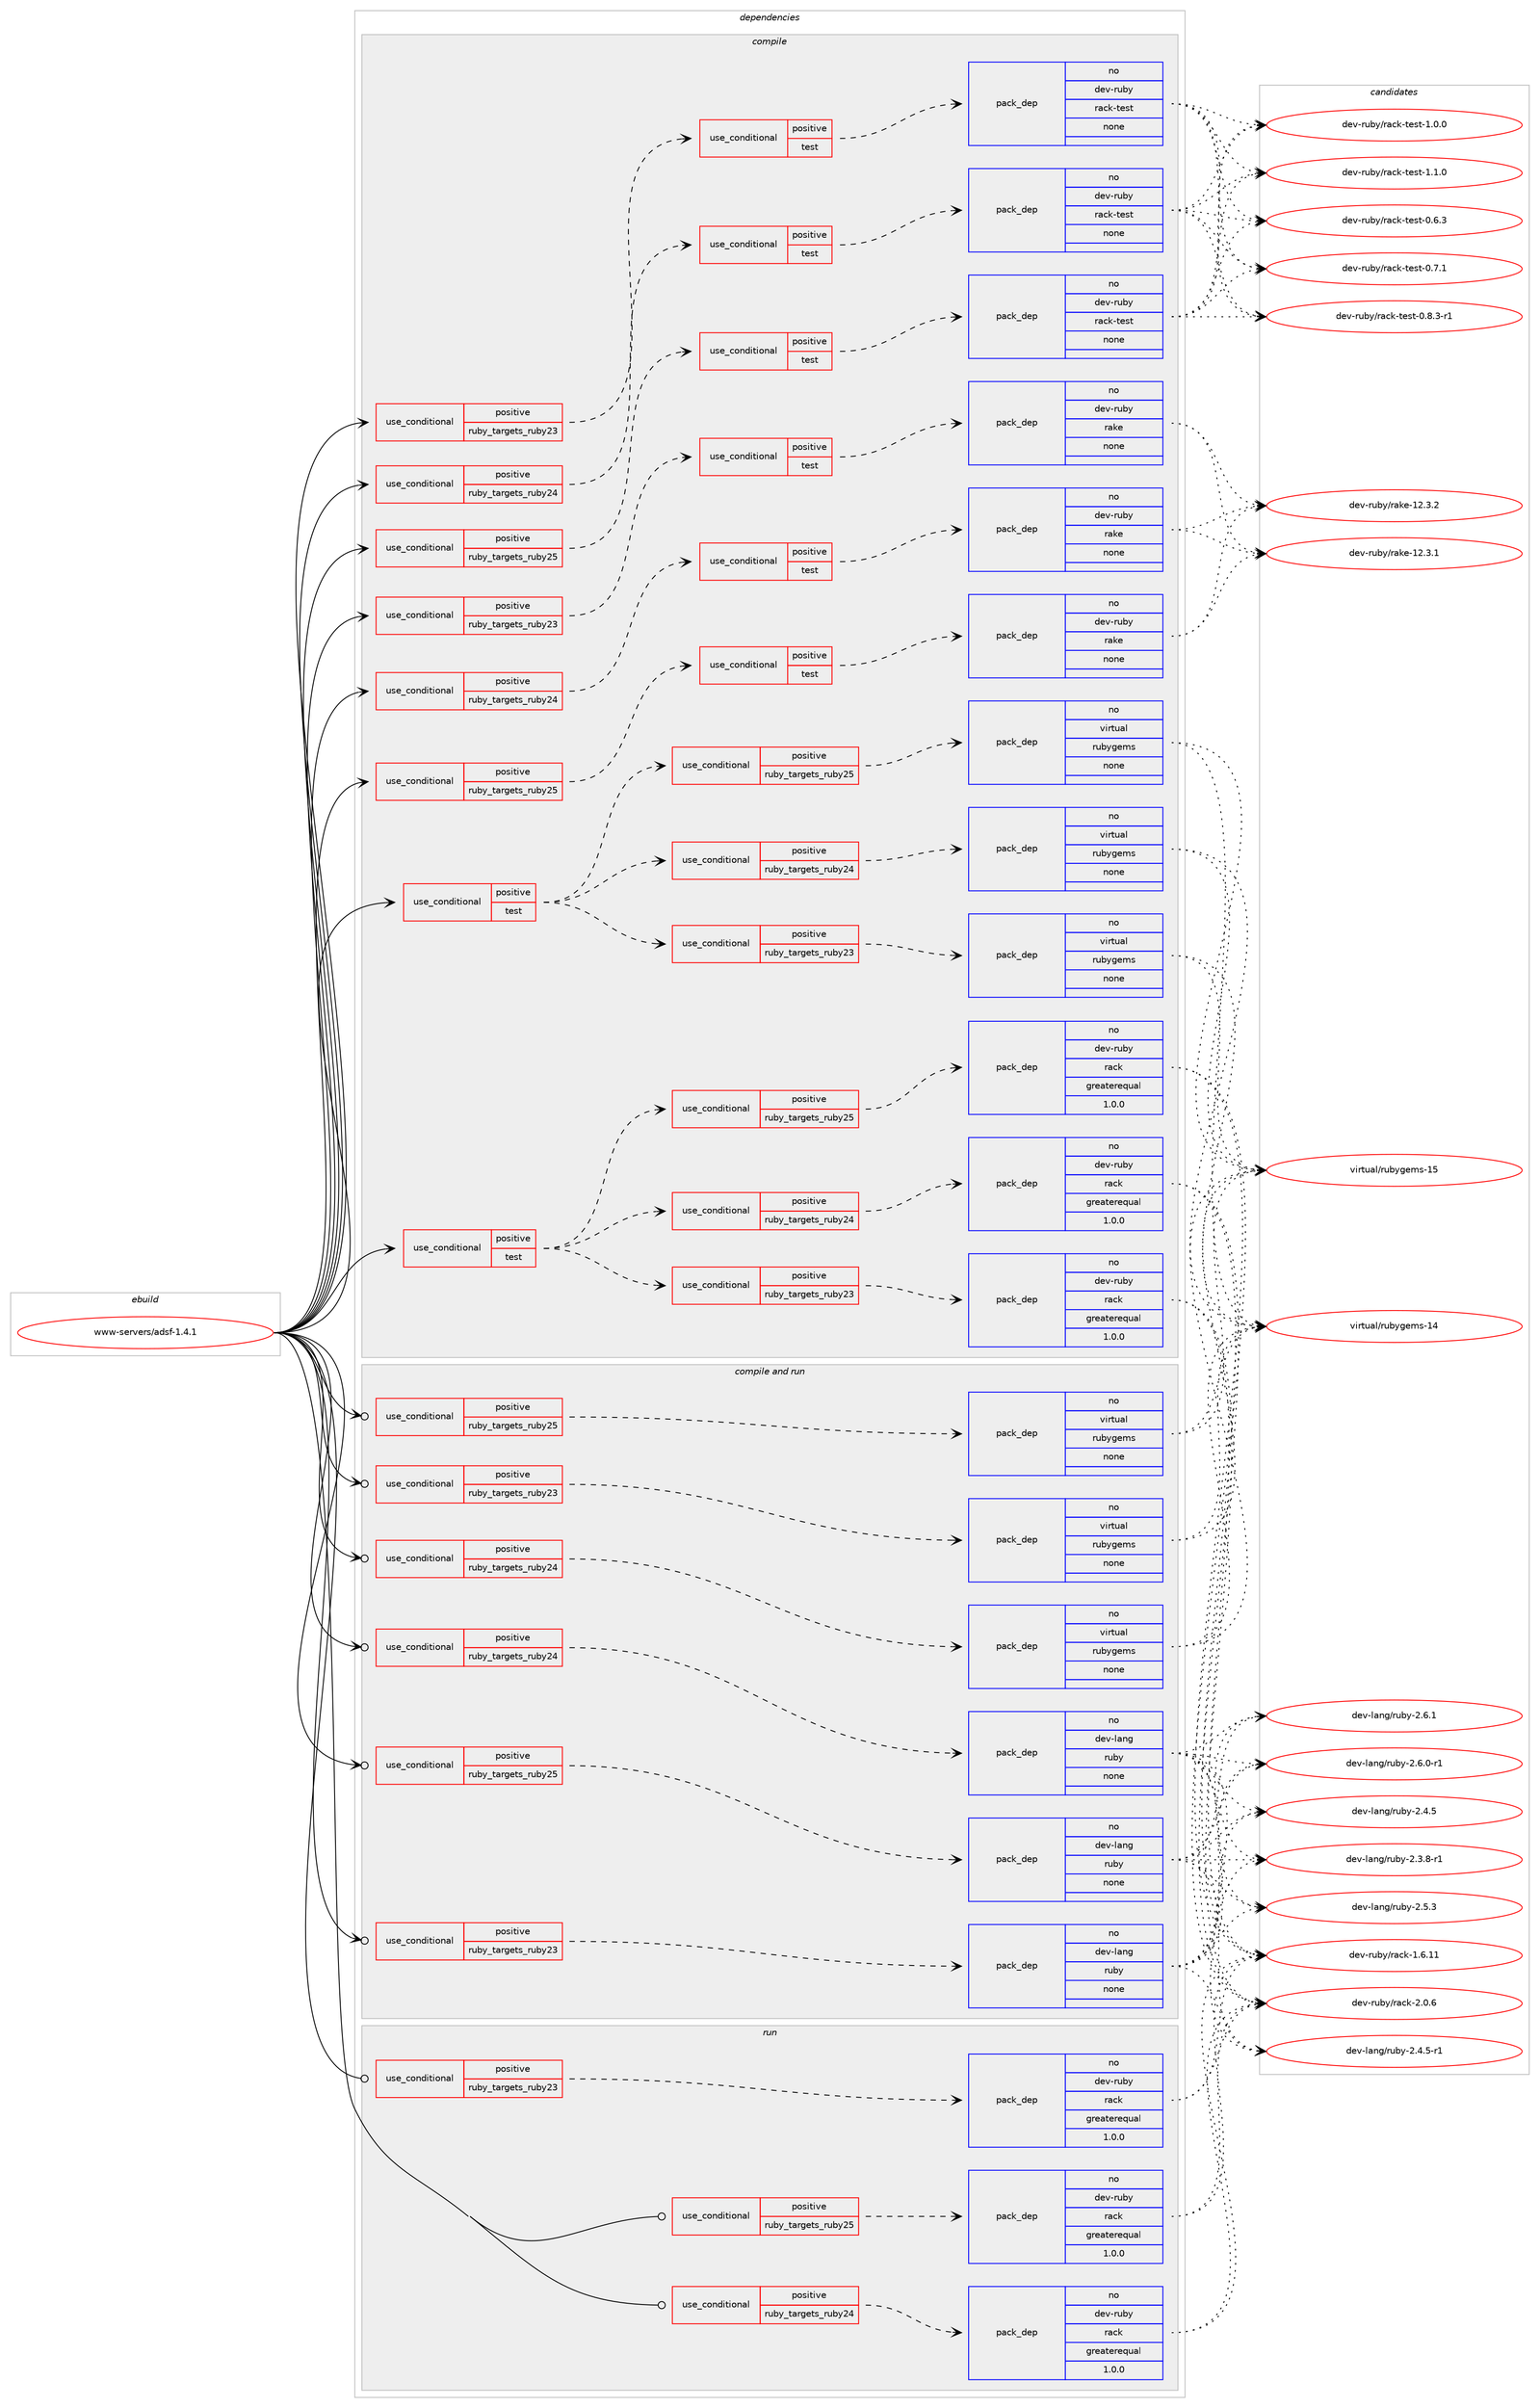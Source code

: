 digraph prolog {

# *************
# Graph options
# *************

newrank=true;
concentrate=true;
compound=true;
graph [rankdir=LR,fontname=Helvetica,fontsize=10,ranksep=1.5];#, ranksep=2.5, nodesep=0.2];
edge  [arrowhead=vee];
node  [fontname=Helvetica,fontsize=10];

# **********
# The ebuild
# **********

subgraph cluster_leftcol {
color=gray;
rank=same;
label=<<i>ebuild</i>>;
id [label="www-servers/adsf-1.4.1", color=red, width=4, href="../www-servers/adsf-1.4.1.svg"];
}

# ****************
# The dependencies
# ****************

subgraph cluster_midcol {
color=gray;
label=<<i>dependencies</i>>;
subgraph cluster_compile {
fillcolor="#eeeeee";
style=filled;
label=<<i>compile</i>>;
subgraph cond464382 {
dependency1750892 [label=<<TABLE BORDER="0" CELLBORDER="1" CELLSPACING="0" CELLPADDING="4"><TR><TD ROWSPAN="3" CELLPADDING="10">use_conditional</TD></TR><TR><TD>positive</TD></TR><TR><TD>ruby_targets_ruby23</TD></TR></TABLE>>, shape=none, color=red];
subgraph cond464383 {
dependency1750893 [label=<<TABLE BORDER="0" CELLBORDER="1" CELLSPACING="0" CELLPADDING="4"><TR><TD ROWSPAN="3" CELLPADDING="10">use_conditional</TD></TR><TR><TD>positive</TD></TR><TR><TD>test</TD></TR></TABLE>>, shape=none, color=red];
subgraph pack1257230 {
dependency1750894 [label=<<TABLE BORDER="0" CELLBORDER="1" CELLSPACING="0" CELLPADDING="4" WIDTH="220"><TR><TD ROWSPAN="6" CELLPADDING="30">pack_dep</TD></TR><TR><TD WIDTH="110">no</TD></TR><TR><TD>dev-ruby</TD></TR><TR><TD>rack-test</TD></TR><TR><TD>none</TD></TR><TR><TD></TD></TR></TABLE>>, shape=none, color=blue];
}
dependency1750893:e -> dependency1750894:w [weight=20,style="dashed",arrowhead="vee"];
}
dependency1750892:e -> dependency1750893:w [weight=20,style="dashed",arrowhead="vee"];
}
id:e -> dependency1750892:w [weight=20,style="solid",arrowhead="vee"];
subgraph cond464384 {
dependency1750895 [label=<<TABLE BORDER="0" CELLBORDER="1" CELLSPACING="0" CELLPADDING="4"><TR><TD ROWSPAN="3" CELLPADDING="10">use_conditional</TD></TR><TR><TD>positive</TD></TR><TR><TD>ruby_targets_ruby23</TD></TR></TABLE>>, shape=none, color=red];
subgraph cond464385 {
dependency1750896 [label=<<TABLE BORDER="0" CELLBORDER="1" CELLSPACING="0" CELLPADDING="4"><TR><TD ROWSPAN="3" CELLPADDING="10">use_conditional</TD></TR><TR><TD>positive</TD></TR><TR><TD>test</TD></TR></TABLE>>, shape=none, color=red];
subgraph pack1257231 {
dependency1750897 [label=<<TABLE BORDER="0" CELLBORDER="1" CELLSPACING="0" CELLPADDING="4" WIDTH="220"><TR><TD ROWSPAN="6" CELLPADDING="30">pack_dep</TD></TR><TR><TD WIDTH="110">no</TD></TR><TR><TD>dev-ruby</TD></TR><TR><TD>rake</TD></TR><TR><TD>none</TD></TR><TR><TD></TD></TR></TABLE>>, shape=none, color=blue];
}
dependency1750896:e -> dependency1750897:w [weight=20,style="dashed",arrowhead="vee"];
}
dependency1750895:e -> dependency1750896:w [weight=20,style="dashed",arrowhead="vee"];
}
id:e -> dependency1750895:w [weight=20,style="solid",arrowhead="vee"];
subgraph cond464386 {
dependency1750898 [label=<<TABLE BORDER="0" CELLBORDER="1" CELLSPACING="0" CELLPADDING="4"><TR><TD ROWSPAN="3" CELLPADDING="10">use_conditional</TD></TR><TR><TD>positive</TD></TR><TR><TD>ruby_targets_ruby24</TD></TR></TABLE>>, shape=none, color=red];
subgraph cond464387 {
dependency1750899 [label=<<TABLE BORDER="0" CELLBORDER="1" CELLSPACING="0" CELLPADDING="4"><TR><TD ROWSPAN="3" CELLPADDING="10">use_conditional</TD></TR><TR><TD>positive</TD></TR><TR><TD>test</TD></TR></TABLE>>, shape=none, color=red];
subgraph pack1257232 {
dependency1750900 [label=<<TABLE BORDER="0" CELLBORDER="1" CELLSPACING="0" CELLPADDING="4" WIDTH="220"><TR><TD ROWSPAN="6" CELLPADDING="30">pack_dep</TD></TR><TR><TD WIDTH="110">no</TD></TR><TR><TD>dev-ruby</TD></TR><TR><TD>rack-test</TD></TR><TR><TD>none</TD></TR><TR><TD></TD></TR></TABLE>>, shape=none, color=blue];
}
dependency1750899:e -> dependency1750900:w [weight=20,style="dashed",arrowhead="vee"];
}
dependency1750898:e -> dependency1750899:w [weight=20,style="dashed",arrowhead="vee"];
}
id:e -> dependency1750898:w [weight=20,style="solid",arrowhead="vee"];
subgraph cond464388 {
dependency1750901 [label=<<TABLE BORDER="0" CELLBORDER="1" CELLSPACING="0" CELLPADDING="4"><TR><TD ROWSPAN="3" CELLPADDING="10">use_conditional</TD></TR><TR><TD>positive</TD></TR><TR><TD>ruby_targets_ruby24</TD></TR></TABLE>>, shape=none, color=red];
subgraph cond464389 {
dependency1750902 [label=<<TABLE BORDER="0" CELLBORDER="1" CELLSPACING="0" CELLPADDING="4"><TR><TD ROWSPAN="3" CELLPADDING="10">use_conditional</TD></TR><TR><TD>positive</TD></TR><TR><TD>test</TD></TR></TABLE>>, shape=none, color=red];
subgraph pack1257233 {
dependency1750903 [label=<<TABLE BORDER="0" CELLBORDER="1" CELLSPACING="0" CELLPADDING="4" WIDTH="220"><TR><TD ROWSPAN="6" CELLPADDING="30">pack_dep</TD></TR><TR><TD WIDTH="110">no</TD></TR><TR><TD>dev-ruby</TD></TR><TR><TD>rake</TD></TR><TR><TD>none</TD></TR><TR><TD></TD></TR></TABLE>>, shape=none, color=blue];
}
dependency1750902:e -> dependency1750903:w [weight=20,style="dashed",arrowhead="vee"];
}
dependency1750901:e -> dependency1750902:w [weight=20,style="dashed",arrowhead="vee"];
}
id:e -> dependency1750901:w [weight=20,style="solid",arrowhead="vee"];
subgraph cond464390 {
dependency1750904 [label=<<TABLE BORDER="0" CELLBORDER="1" CELLSPACING="0" CELLPADDING="4"><TR><TD ROWSPAN="3" CELLPADDING="10">use_conditional</TD></TR><TR><TD>positive</TD></TR><TR><TD>ruby_targets_ruby25</TD></TR></TABLE>>, shape=none, color=red];
subgraph cond464391 {
dependency1750905 [label=<<TABLE BORDER="0" CELLBORDER="1" CELLSPACING="0" CELLPADDING="4"><TR><TD ROWSPAN="3" CELLPADDING="10">use_conditional</TD></TR><TR><TD>positive</TD></TR><TR><TD>test</TD></TR></TABLE>>, shape=none, color=red];
subgraph pack1257234 {
dependency1750906 [label=<<TABLE BORDER="0" CELLBORDER="1" CELLSPACING="0" CELLPADDING="4" WIDTH="220"><TR><TD ROWSPAN="6" CELLPADDING="30">pack_dep</TD></TR><TR><TD WIDTH="110">no</TD></TR><TR><TD>dev-ruby</TD></TR><TR><TD>rack-test</TD></TR><TR><TD>none</TD></TR><TR><TD></TD></TR></TABLE>>, shape=none, color=blue];
}
dependency1750905:e -> dependency1750906:w [weight=20,style="dashed",arrowhead="vee"];
}
dependency1750904:e -> dependency1750905:w [weight=20,style="dashed",arrowhead="vee"];
}
id:e -> dependency1750904:w [weight=20,style="solid",arrowhead="vee"];
subgraph cond464392 {
dependency1750907 [label=<<TABLE BORDER="0" CELLBORDER="1" CELLSPACING="0" CELLPADDING="4"><TR><TD ROWSPAN="3" CELLPADDING="10">use_conditional</TD></TR><TR><TD>positive</TD></TR><TR><TD>ruby_targets_ruby25</TD></TR></TABLE>>, shape=none, color=red];
subgraph cond464393 {
dependency1750908 [label=<<TABLE BORDER="0" CELLBORDER="1" CELLSPACING="0" CELLPADDING="4"><TR><TD ROWSPAN="3" CELLPADDING="10">use_conditional</TD></TR><TR><TD>positive</TD></TR><TR><TD>test</TD></TR></TABLE>>, shape=none, color=red];
subgraph pack1257235 {
dependency1750909 [label=<<TABLE BORDER="0" CELLBORDER="1" CELLSPACING="0" CELLPADDING="4" WIDTH="220"><TR><TD ROWSPAN="6" CELLPADDING="30">pack_dep</TD></TR><TR><TD WIDTH="110">no</TD></TR><TR><TD>dev-ruby</TD></TR><TR><TD>rake</TD></TR><TR><TD>none</TD></TR><TR><TD></TD></TR></TABLE>>, shape=none, color=blue];
}
dependency1750908:e -> dependency1750909:w [weight=20,style="dashed",arrowhead="vee"];
}
dependency1750907:e -> dependency1750908:w [weight=20,style="dashed",arrowhead="vee"];
}
id:e -> dependency1750907:w [weight=20,style="solid",arrowhead="vee"];
subgraph cond464394 {
dependency1750910 [label=<<TABLE BORDER="0" CELLBORDER="1" CELLSPACING="0" CELLPADDING="4"><TR><TD ROWSPAN="3" CELLPADDING="10">use_conditional</TD></TR><TR><TD>positive</TD></TR><TR><TD>test</TD></TR></TABLE>>, shape=none, color=red];
subgraph cond464395 {
dependency1750911 [label=<<TABLE BORDER="0" CELLBORDER="1" CELLSPACING="0" CELLPADDING="4"><TR><TD ROWSPAN="3" CELLPADDING="10">use_conditional</TD></TR><TR><TD>positive</TD></TR><TR><TD>ruby_targets_ruby23</TD></TR></TABLE>>, shape=none, color=red];
subgraph pack1257236 {
dependency1750912 [label=<<TABLE BORDER="0" CELLBORDER="1" CELLSPACING="0" CELLPADDING="4" WIDTH="220"><TR><TD ROWSPAN="6" CELLPADDING="30">pack_dep</TD></TR><TR><TD WIDTH="110">no</TD></TR><TR><TD>dev-ruby</TD></TR><TR><TD>rack</TD></TR><TR><TD>greaterequal</TD></TR><TR><TD>1.0.0</TD></TR></TABLE>>, shape=none, color=blue];
}
dependency1750911:e -> dependency1750912:w [weight=20,style="dashed",arrowhead="vee"];
}
dependency1750910:e -> dependency1750911:w [weight=20,style="dashed",arrowhead="vee"];
subgraph cond464396 {
dependency1750913 [label=<<TABLE BORDER="0" CELLBORDER="1" CELLSPACING="0" CELLPADDING="4"><TR><TD ROWSPAN="3" CELLPADDING="10">use_conditional</TD></TR><TR><TD>positive</TD></TR><TR><TD>ruby_targets_ruby24</TD></TR></TABLE>>, shape=none, color=red];
subgraph pack1257237 {
dependency1750914 [label=<<TABLE BORDER="0" CELLBORDER="1" CELLSPACING="0" CELLPADDING="4" WIDTH="220"><TR><TD ROWSPAN="6" CELLPADDING="30">pack_dep</TD></TR><TR><TD WIDTH="110">no</TD></TR><TR><TD>dev-ruby</TD></TR><TR><TD>rack</TD></TR><TR><TD>greaterequal</TD></TR><TR><TD>1.0.0</TD></TR></TABLE>>, shape=none, color=blue];
}
dependency1750913:e -> dependency1750914:w [weight=20,style="dashed",arrowhead="vee"];
}
dependency1750910:e -> dependency1750913:w [weight=20,style="dashed",arrowhead="vee"];
subgraph cond464397 {
dependency1750915 [label=<<TABLE BORDER="0" CELLBORDER="1" CELLSPACING="0" CELLPADDING="4"><TR><TD ROWSPAN="3" CELLPADDING="10">use_conditional</TD></TR><TR><TD>positive</TD></TR><TR><TD>ruby_targets_ruby25</TD></TR></TABLE>>, shape=none, color=red];
subgraph pack1257238 {
dependency1750916 [label=<<TABLE BORDER="0" CELLBORDER="1" CELLSPACING="0" CELLPADDING="4" WIDTH="220"><TR><TD ROWSPAN="6" CELLPADDING="30">pack_dep</TD></TR><TR><TD WIDTH="110">no</TD></TR><TR><TD>dev-ruby</TD></TR><TR><TD>rack</TD></TR><TR><TD>greaterequal</TD></TR><TR><TD>1.0.0</TD></TR></TABLE>>, shape=none, color=blue];
}
dependency1750915:e -> dependency1750916:w [weight=20,style="dashed",arrowhead="vee"];
}
dependency1750910:e -> dependency1750915:w [weight=20,style="dashed",arrowhead="vee"];
}
id:e -> dependency1750910:w [weight=20,style="solid",arrowhead="vee"];
subgraph cond464398 {
dependency1750917 [label=<<TABLE BORDER="0" CELLBORDER="1" CELLSPACING="0" CELLPADDING="4"><TR><TD ROWSPAN="3" CELLPADDING="10">use_conditional</TD></TR><TR><TD>positive</TD></TR><TR><TD>test</TD></TR></TABLE>>, shape=none, color=red];
subgraph cond464399 {
dependency1750918 [label=<<TABLE BORDER="0" CELLBORDER="1" CELLSPACING="0" CELLPADDING="4"><TR><TD ROWSPAN="3" CELLPADDING="10">use_conditional</TD></TR><TR><TD>positive</TD></TR><TR><TD>ruby_targets_ruby23</TD></TR></TABLE>>, shape=none, color=red];
subgraph pack1257239 {
dependency1750919 [label=<<TABLE BORDER="0" CELLBORDER="1" CELLSPACING="0" CELLPADDING="4" WIDTH="220"><TR><TD ROWSPAN="6" CELLPADDING="30">pack_dep</TD></TR><TR><TD WIDTH="110">no</TD></TR><TR><TD>virtual</TD></TR><TR><TD>rubygems</TD></TR><TR><TD>none</TD></TR><TR><TD></TD></TR></TABLE>>, shape=none, color=blue];
}
dependency1750918:e -> dependency1750919:w [weight=20,style="dashed",arrowhead="vee"];
}
dependency1750917:e -> dependency1750918:w [weight=20,style="dashed",arrowhead="vee"];
subgraph cond464400 {
dependency1750920 [label=<<TABLE BORDER="0" CELLBORDER="1" CELLSPACING="0" CELLPADDING="4"><TR><TD ROWSPAN="3" CELLPADDING="10">use_conditional</TD></TR><TR><TD>positive</TD></TR><TR><TD>ruby_targets_ruby24</TD></TR></TABLE>>, shape=none, color=red];
subgraph pack1257240 {
dependency1750921 [label=<<TABLE BORDER="0" CELLBORDER="1" CELLSPACING="0" CELLPADDING="4" WIDTH="220"><TR><TD ROWSPAN="6" CELLPADDING="30">pack_dep</TD></TR><TR><TD WIDTH="110">no</TD></TR><TR><TD>virtual</TD></TR><TR><TD>rubygems</TD></TR><TR><TD>none</TD></TR><TR><TD></TD></TR></TABLE>>, shape=none, color=blue];
}
dependency1750920:e -> dependency1750921:w [weight=20,style="dashed",arrowhead="vee"];
}
dependency1750917:e -> dependency1750920:w [weight=20,style="dashed",arrowhead="vee"];
subgraph cond464401 {
dependency1750922 [label=<<TABLE BORDER="0" CELLBORDER="1" CELLSPACING="0" CELLPADDING="4"><TR><TD ROWSPAN="3" CELLPADDING="10">use_conditional</TD></TR><TR><TD>positive</TD></TR><TR><TD>ruby_targets_ruby25</TD></TR></TABLE>>, shape=none, color=red];
subgraph pack1257241 {
dependency1750923 [label=<<TABLE BORDER="0" CELLBORDER="1" CELLSPACING="0" CELLPADDING="4" WIDTH="220"><TR><TD ROWSPAN="6" CELLPADDING="30">pack_dep</TD></TR><TR><TD WIDTH="110">no</TD></TR><TR><TD>virtual</TD></TR><TR><TD>rubygems</TD></TR><TR><TD>none</TD></TR><TR><TD></TD></TR></TABLE>>, shape=none, color=blue];
}
dependency1750922:e -> dependency1750923:w [weight=20,style="dashed",arrowhead="vee"];
}
dependency1750917:e -> dependency1750922:w [weight=20,style="dashed",arrowhead="vee"];
}
id:e -> dependency1750917:w [weight=20,style="solid",arrowhead="vee"];
}
subgraph cluster_compileandrun {
fillcolor="#eeeeee";
style=filled;
label=<<i>compile and run</i>>;
subgraph cond464402 {
dependency1750924 [label=<<TABLE BORDER="0" CELLBORDER="1" CELLSPACING="0" CELLPADDING="4"><TR><TD ROWSPAN="3" CELLPADDING="10">use_conditional</TD></TR><TR><TD>positive</TD></TR><TR><TD>ruby_targets_ruby23</TD></TR></TABLE>>, shape=none, color=red];
subgraph pack1257242 {
dependency1750925 [label=<<TABLE BORDER="0" CELLBORDER="1" CELLSPACING="0" CELLPADDING="4" WIDTH="220"><TR><TD ROWSPAN="6" CELLPADDING="30">pack_dep</TD></TR><TR><TD WIDTH="110">no</TD></TR><TR><TD>dev-lang</TD></TR><TR><TD>ruby</TD></TR><TR><TD>none</TD></TR><TR><TD></TD></TR></TABLE>>, shape=none, color=blue];
}
dependency1750924:e -> dependency1750925:w [weight=20,style="dashed",arrowhead="vee"];
}
id:e -> dependency1750924:w [weight=20,style="solid",arrowhead="odotvee"];
subgraph cond464403 {
dependency1750926 [label=<<TABLE BORDER="0" CELLBORDER="1" CELLSPACING="0" CELLPADDING="4"><TR><TD ROWSPAN="3" CELLPADDING="10">use_conditional</TD></TR><TR><TD>positive</TD></TR><TR><TD>ruby_targets_ruby23</TD></TR></TABLE>>, shape=none, color=red];
subgraph pack1257243 {
dependency1750927 [label=<<TABLE BORDER="0" CELLBORDER="1" CELLSPACING="0" CELLPADDING="4" WIDTH="220"><TR><TD ROWSPAN="6" CELLPADDING="30">pack_dep</TD></TR><TR><TD WIDTH="110">no</TD></TR><TR><TD>virtual</TD></TR><TR><TD>rubygems</TD></TR><TR><TD>none</TD></TR><TR><TD></TD></TR></TABLE>>, shape=none, color=blue];
}
dependency1750926:e -> dependency1750927:w [weight=20,style="dashed",arrowhead="vee"];
}
id:e -> dependency1750926:w [weight=20,style="solid",arrowhead="odotvee"];
subgraph cond464404 {
dependency1750928 [label=<<TABLE BORDER="0" CELLBORDER="1" CELLSPACING="0" CELLPADDING="4"><TR><TD ROWSPAN="3" CELLPADDING="10">use_conditional</TD></TR><TR><TD>positive</TD></TR><TR><TD>ruby_targets_ruby24</TD></TR></TABLE>>, shape=none, color=red];
subgraph pack1257244 {
dependency1750929 [label=<<TABLE BORDER="0" CELLBORDER="1" CELLSPACING="0" CELLPADDING="4" WIDTH="220"><TR><TD ROWSPAN="6" CELLPADDING="30">pack_dep</TD></TR><TR><TD WIDTH="110">no</TD></TR><TR><TD>dev-lang</TD></TR><TR><TD>ruby</TD></TR><TR><TD>none</TD></TR><TR><TD></TD></TR></TABLE>>, shape=none, color=blue];
}
dependency1750928:e -> dependency1750929:w [weight=20,style="dashed",arrowhead="vee"];
}
id:e -> dependency1750928:w [weight=20,style="solid",arrowhead="odotvee"];
subgraph cond464405 {
dependency1750930 [label=<<TABLE BORDER="0" CELLBORDER="1" CELLSPACING="0" CELLPADDING="4"><TR><TD ROWSPAN="3" CELLPADDING="10">use_conditional</TD></TR><TR><TD>positive</TD></TR><TR><TD>ruby_targets_ruby24</TD></TR></TABLE>>, shape=none, color=red];
subgraph pack1257245 {
dependency1750931 [label=<<TABLE BORDER="0" CELLBORDER="1" CELLSPACING="0" CELLPADDING="4" WIDTH="220"><TR><TD ROWSPAN="6" CELLPADDING="30">pack_dep</TD></TR><TR><TD WIDTH="110">no</TD></TR><TR><TD>virtual</TD></TR><TR><TD>rubygems</TD></TR><TR><TD>none</TD></TR><TR><TD></TD></TR></TABLE>>, shape=none, color=blue];
}
dependency1750930:e -> dependency1750931:w [weight=20,style="dashed",arrowhead="vee"];
}
id:e -> dependency1750930:w [weight=20,style="solid",arrowhead="odotvee"];
subgraph cond464406 {
dependency1750932 [label=<<TABLE BORDER="0" CELLBORDER="1" CELLSPACING="0" CELLPADDING="4"><TR><TD ROWSPAN="3" CELLPADDING="10">use_conditional</TD></TR><TR><TD>positive</TD></TR><TR><TD>ruby_targets_ruby25</TD></TR></TABLE>>, shape=none, color=red];
subgraph pack1257246 {
dependency1750933 [label=<<TABLE BORDER="0" CELLBORDER="1" CELLSPACING="0" CELLPADDING="4" WIDTH="220"><TR><TD ROWSPAN="6" CELLPADDING="30">pack_dep</TD></TR><TR><TD WIDTH="110">no</TD></TR><TR><TD>dev-lang</TD></TR><TR><TD>ruby</TD></TR><TR><TD>none</TD></TR><TR><TD></TD></TR></TABLE>>, shape=none, color=blue];
}
dependency1750932:e -> dependency1750933:w [weight=20,style="dashed",arrowhead="vee"];
}
id:e -> dependency1750932:w [weight=20,style="solid",arrowhead="odotvee"];
subgraph cond464407 {
dependency1750934 [label=<<TABLE BORDER="0" CELLBORDER="1" CELLSPACING="0" CELLPADDING="4"><TR><TD ROWSPAN="3" CELLPADDING="10">use_conditional</TD></TR><TR><TD>positive</TD></TR><TR><TD>ruby_targets_ruby25</TD></TR></TABLE>>, shape=none, color=red];
subgraph pack1257247 {
dependency1750935 [label=<<TABLE BORDER="0" CELLBORDER="1" CELLSPACING="0" CELLPADDING="4" WIDTH="220"><TR><TD ROWSPAN="6" CELLPADDING="30">pack_dep</TD></TR><TR><TD WIDTH="110">no</TD></TR><TR><TD>virtual</TD></TR><TR><TD>rubygems</TD></TR><TR><TD>none</TD></TR><TR><TD></TD></TR></TABLE>>, shape=none, color=blue];
}
dependency1750934:e -> dependency1750935:w [weight=20,style="dashed",arrowhead="vee"];
}
id:e -> dependency1750934:w [weight=20,style="solid",arrowhead="odotvee"];
}
subgraph cluster_run {
fillcolor="#eeeeee";
style=filled;
label=<<i>run</i>>;
subgraph cond464408 {
dependency1750936 [label=<<TABLE BORDER="0" CELLBORDER="1" CELLSPACING="0" CELLPADDING="4"><TR><TD ROWSPAN="3" CELLPADDING="10">use_conditional</TD></TR><TR><TD>positive</TD></TR><TR><TD>ruby_targets_ruby23</TD></TR></TABLE>>, shape=none, color=red];
subgraph pack1257248 {
dependency1750937 [label=<<TABLE BORDER="0" CELLBORDER="1" CELLSPACING="0" CELLPADDING="4" WIDTH="220"><TR><TD ROWSPAN="6" CELLPADDING="30">pack_dep</TD></TR><TR><TD WIDTH="110">no</TD></TR><TR><TD>dev-ruby</TD></TR><TR><TD>rack</TD></TR><TR><TD>greaterequal</TD></TR><TR><TD>1.0.0</TD></TR></TABLE>>, shape=none, color=blue];
}
dependency1750936:e -> dependency1750937:w [weight=20,style="dashed",arrowhead="vee"];
}
id:e -> dependency1750936:w [weight=20,style="solid",arrowhead="odot"];
subgraph cond464409 {
dependency1750938 [label=<<TABLE BORDER="0" CELLBORDER="1" CELLSPACING="0" CELLPADDING="4"><TR><TD ROWSPAN="3" CELLPADDING="10">use_conditional</TD></TR><TR><TD>positive</TD></TR><TR><TD>ruby_targets_ruby24</TD></TR></TABLE>>, shape=none, color=red];
subgraph pack1257249 {
dependency1750939 [label=<<TABLE BORDER="0" CELLBORDER="1" CELLSPACING="0" CELLPADDING="4" WIDTH="220"><TR><TD ROWSPAN="6" CELLPADDING="30">pack_dep</TD></TR><TR><TD WIDTH="110">no</TD></TR><TR><TD>dev-ruby</TD></TR><TR><TD>rack</TD></TR><TR><TD>greaterequal</TD></TR><TR><TD>1.0.0</TD></TR></TABLE>>, shape=none, color=blue];
}
dependency1750938:e -> dependency1750939:w [weight=20,style="dashed",arrowhead="vee"];
}
id:e -> dependency1750938:w [weight=20,style="solid",arrowhead="odot"];
subgraph cond464410 {
dependency1750940 [label=<<TABLE BORDER="0" CELLBORDER="1" CELLSPACING="0" CELLPADDING="4"><TR><TD ROWSPAN="3" CELLPADDING="10">use_conditional</TD></TR><TR><TD>positive</TD></TR><TR><TD>ruby_targets_ruby25</TD></TR></TABLE>>, shape=none, color=red];
subgraph pack1257250 {
dependency1750941 [label=<<TABLE BORDER="0" CELLBORDER="1" CELLSPACING="0" CELLPADDING="4" WIDTH="220"><TR><TD ROWSPAN="6" CELLPADDING="30">pack_dep</TD></TR><TR><TD WIDTH="110">no</TD></TR><TR><TD>dev-ruby</TD></TR><TR><TD>rack</TD></TR><TR><TD>greaterequal</TD></TR><TR><TD>1.0.0</TD></TR></TABLE>>, shape=none, color=blue];
}
dependency1750940:e -> dependency1750941:w [weight=20,style="dashed",arrowhead="vee"];
}
id:e -> dependency1750940:w [weight=20,style="solid",arrowhead="odot"];
}
}

# **************
# The candidates
# **************

subgraph cluster_choices {
rank=same;
color=gray;
label=<<i>candidates</i>>;

subgraph choice1257230 {
color=black;
nodesep=1;
choice100101118451141179812147114979910745116101115116454846544651 [label="dev-ruby/rack-test-0.6.3", color=red, width=4,href="../dev-ruby/rack-test-0.6.3.svg"];
choice100101118451141179812147114979910745116101115116454846554649 [label="dev-ruby/rack-test-0.7.1", color=red, width=4,href="../dev-ruby/rack-test-0.7.1.svg"];
choice1001011184511411798121471149799107451161011151164548465646514511449 [label="dev-ruby/rack-test-0.8.3-r1", color=red, width=4,href="../dev-ruby/rack-test-0.8.3-r1.svg"];
choice100101118451141179812147114979910745116101115116454946484648 [label="dev-ruby/rack-test-1.0.0", color=red, width=4,href="../dev-ruby/rack-test-1.0.0.svg"];
choice100101118451141179812147114979910745116101115116454946494648 [label="dev-ruby/rack-test-1.1.0", color=red, width=4,href="../dev-ruby/rack-test-1.1.0.svg"];
dependency1750894:e -> choice100101118451141179812147114979910745116101115116454846544651:w [style=dotted,weight="100"];
dependency1750894:e -> choice100101118451141179812147114979910745116101115116454846554649:w [style=dotted,weight="100"];
dependency1750894:e -> choice1001011184511411798121471149799107451161011151164548465646514511449:w [style=dotted,weight="100"];
dependency1750894:e -> choice100101118451141179812147114979910745116101115116454946484648:w [style=dotted,weight="100"];
dependency1750894:e -> choice100101118451141179812147114979910745116101115116454946494648:w [style=dotted,weight="100"];
}
subgraph choice1257231 {
color=black;
nodesep=1;
choice1001011184511411798121471149710710145495046514649 [label="dev-ruby/rake-12.3.1", color=red, width=4,href="../dev-ruby/rake-12.3.1.svg"];
choice1001011184511411798121471149710710145495046514650 [label="dev-ruby/rake-12.3.2", color=red, width=4,href="../dev-ruby/rake-12.3.2.svg"];
dependency1750897:e -> choice1001011184511411798121471149710710145495046514649:w [style=dotted,weight="100"];
dependency1750897:e -> choice1001011184511411798121471149710710145495046514650:w [style=dotted,weight="100"];
}
subgraph choice1257232 {
color=black;
nodesep=1;
choice100101118451141179812147114979910745116101115116454846544651 [label="dev-ruby/rack-test-0.6.3", color=red, width=4,href="../dev-ruby/rack-test-0.6.3.svg"];
choice100101118451141179812147114979910745116101115116454846554649 [label="dev-ruby/rack-test-0.7.1", color=red, width=4,href="../dev-ruby/rack-test-0.7.1.svg"];
choice1001011184511411798121471149799107451161011151164548465646514511449 [label="dev-ruby/rack-test-0.8.3-r1", color=red, width=4,href="../dev-ruby/rack-test-0.8.3-r1.svg"];
choice100101118451141179812147114979910745116101115116454946484648 [label="dev-ruby/rack-test-1.0.0", color=red, width=4,href="../dev-ruby/rack-test-1.0.0.svg"];
choice100101118451141179812147114979910745116101115116454946494648 [label="dev-ruby/rack-test-1.1.0", color=red, width=4,href="../dev-ruby/rack-test-1.1.0.svg"];
dependency1750900:e -> choice100101118451141179812147114979910745116101115116454846544651:w [style=dotted,weight="100"];
dependency1750900:e -> choice100101118451141179812147114979910745116101115116454846554649:w [style=dotted,weight="100"];
dependency1750900:e -> choice1001011184511411798121471149799107451161011151164548465646514511449:w [style=dotted,weight="100"];
dependency1750900:e -> choice100101118451141179812147114979910745116101115116454946484648:w [style=dotted,weight="100"];
dependency1750900:e -> choice100101118451141179812147114979910745116101115116454946494648:w [style=dotted,weight="100"];
}
subgraph choice1257233 {
color=black;
nodesep=1;
choice1001011184511411798121471149710710145495046514649 [label="dev-ruby/rake-12.3.1", color=red, width=4,href="../dev-ruby/rake-12.3.1.svg"];
choice1001011184511411798121471149710710145495046514650 [label="dev-ruby/rake-12.3.2", color=red, width=4,href="../dev-ruby/rake-12.3.2.svg"];
dependency1750903:e -> choice1001011184511411798121471149710710145495046514649:w [style=dotted,weight="100"];
dependency1750903:e -> choice1001011184511411798121471149710710145495046514650:w [style=dotted,weight="100"];
}
subgraph choice1257234 {
color=black;
nodesep=1;
choice100101118451141179812147114979910745116101115116454846544651 [label="dev-ruby/rack-test-0.6.3", color=red, width=4,href="../dev-ruby/rack-test-0.6.3.svg"];
choice100101118451141179812147114979910745116101115116454846554649 [label="dev-ruby/rack-test-0.7.1", color=red, width=4,href="../dev-ruby/rack-test-0.7.1.svg"];
choice1001011184511411798121471149799107451161011151164548465646514511449 [label="dev-ruby/rack-test-0.8.3-r1", color=red, width=4,href="../dev-ruby/rack-test-0.8.3-r1.svg"];
choice100101118451141179812147114979910745116101115116454946484648 [label="dev-ruby/rack-test-1.0.0", color=red, width=4,href="../dev-ruby/rack-test-1.0.0.svg"];
choice100101118451141179812147114979910745116101115116454946494648 [label="dev-ruby/rack-test-1.1.0", color=red, width=4,href="../dev-ruby/rack-test-1.1.0.svg"];
dependency1750906:e -> choice100101118451141179812147114979910745116101115116454846544651:w [style=dotted,weight="100"];
dependency1750906:e -> choice100101118451141179812147114979910745116101115116454846554649:w [style=dotted,weight="100"];
dependency1750906:e -> choice1001011184511411798121471149799107451161011151164548465646514511449:w [style=dotted,weight="100"];
dependency1750906:e -> choice100101118451141179812147114979910745116101115116454946484648:w [style=dotted,weight="100"];
dependency1750906:e -> choice100101118451141179812147114979910745116101115116454946494648:w [style=dotted,weight="100"];
}
subgraph choice1257235 {
color=black;
nodesep=1;
choice1001011184511411798121471149710710145495046514649 [label="dev-ruby/rake-12.3.1", color=red, width=4,href="../dev-ruby/rake-12.3.1.svg"];
choice1001011184511411798121471149710710145495046514650 [label="dev-ruby/rake-12.3.2", color=red, width=4,href="../dev-ruby/rake-12.3.2.svg"];
dependency1750909:e -> choice1001011184511411798121471149710710145495046514649:w [style=dotted,weight="100"];
dependency1750909:e -> choice1001011184511411798121471149710710145495046514650:w [style=dotted,weight="100"];
}
subgraph choice1257236 {
color=black;
nodesep=1;
choice100101118451141179812147114979910745494654464949 [label="dev-ruby/rack-1.6.11", color=red, width=4,href="../dev-ruby/rack-1.6.11.svg"];
choice1001011184511411798121471149799107455046484654 [label="dev-ruby/rack-2.0.6", color=red, width=4,href="../dev-ruby/rack-2.0.6.svg"];
dependency1750912:e -> choice100101118451141179812147114979910745494654464949:w [style=dotted,weight="100"];
dependency1750912:e -> choice1001011184511411798121471149799107455046484654:w [style=dotted,weight="100"];
}
subgraph choice1257237 {
color=black;
nodesep=1;
choice100101118451141179812147114979910745494654464949 [label="dev-ruby/rack-1.6.11", color=red, width=4,href="../dev-ruby/rack-1.6.11.svg"];
choice1001011184511411798121471149799107455046484654 [label="dev-ruby/rack-2.0.6", color=red, width=4,href="../dev-ruby/rack-2.0.6.svg"];
dependency1750914:e -> choice100101118451141179812147114979910745494654464949:w [style=dotted,weight="100"];
dependency1750914:e -> choice1001011184511411798121471149799107455046484654:w [style=dotted,weight="100"];
}
subgraph choice1257238 {
color=black;
nodesep=1;
choice100101118451141179812147114979910745494654464949 [label="dev-ruby/rack-1.6.11", color=red, width=4,href="../dev-ruby/rack-1.6.11.svg"];
choice1001011184511411798121471149799107455046484654 [label="dev-ruby/rack-2.0.6", color=red, width=4,href="../dev-ruby/rack-2.0.6.svg"];
dependency1750916:e -> choice100101118451141179812147114979910745494654464949:w [style=dotted,weight="100"];
dependency1750916:e -> choice1001011184511411798121471149799107455046484654:w [style=dotted,weight="100"];
}
subgraph choice1257239 {
color=black;
nodesep=1;
choice118105114116117971084711411798121103101109115454952 [label="virtual/rubygems-14", color=red, width=4,href="../virtual/rubygems-14.svg"];
choice118105114116117971084711411798121103101109115454953 [label="virtual/rubygems-15", color=red, width=4,href="../virtual/rubygems-15.svg"];
dependency1750919:e -> choice118105114116117971084711411798121103101109115454952:w [style=dotted,weight="100"];
dependency1750919:e -> choice118105114116117971084711411798121103101109115454953:w [style=dotted,weight="100"];
}
subgraph choice1257240 {
color=black;
nodesep=1;
choice118105114116117971084711411798121103101109115454952 [label="virtual/rubygems-14", color=red, width=4,href="../virtual/rubygems-14.svg"];
choice118105114116117971084711411798121103101109115454953 [label="virtual/rubygems-15", color=red, width=4,href="../virtual/rubygems-15.svg"];
dependency1750921:e -> choice118105114116117971084711411798121103101109115454952:w [style=dotted,weight="100"];
dependency1750921:e -> choice118105114116117971084711411798121103101109115454953:w [style=dotted,weight="100"];
}
subgraph choice1257241 {
color=black;
nodesep=1;
choice118105114116117971084711411798121103101109115454952 [label="virtual/rubygems-14", color=red, width=4,href="../virtual/rubygems-14.svg"];
choice118105114116117971084711411798121103101109115454953 [label="virtual/rubygems-15", color=red, width=4,href="../virtual/rubygems-15.svg"];
dependency1750923:e -> choice118105114116117971084711411798121103101109115454952:w [style=dotted,weight="100"];
dependency1750923:e -> choice118105114116117971084711411798121103101109115454953:w [style=dotted,weight="100"];
}
subgraph choice1257242 {
color=black;
nodesep=1;
choice100101118451089711010347114117981214550465146564511449 [label="dev-lang/ruby-2.3.8-r1", color=red, width=4,href="../dev-lang/ruby-2.3.8-r1.svg"];
choice10010111845108971101034711411798121455046524653 [label="dev-lang/ruby-2.4.5", color=red, width=4,href="../dev-lang/ruby-2.4.5.svg"];
choice100101118451089711010347114117981214550465246534511449 [label="dev-lang/ruby-2.4.5-r1", color=red, width=4,href="../dev-lang/ruby-2.4.5-r1.svg"];
choice10010111845108971101034711411798121455046534651 [label="dev-lang/ruby-2.5.3", color=red, width=4,href="../dev-lang/ruby-2.5.3.svg"];
choice100101118451089711010347114117981214550465446484511449 [label="dev-lang/ruby-2.6.0-r1", color=red, width=4,href="../dev-lang/ruby-2.6.0-r1.svg"];
choice10010111845108971101034711411798121455046544649 [label="dev-lang/ruby-2.6.1", color=red, width=4,href="../dev-lang/ruby-2.6.1.svg"];
dependency1750925:e -> choice100101118451089711010347114117981214550465146564511449:w [style=dotted,weight="100"];
dependency1750925:e -> choice10010111845108971101034711411798121455046524653:w [style=dotted,weight="100"];
dependency1750925:e -> choice100101118451089711010347114117981214550465246534511449:w [style=dotted,weight="100"];
dependency1750925:e -> choice10010111845108971101034711411798121455046534651:w [style=dotted,weight="100"];
dependency1750925:e -> choice100101118451089711010347114117981214550465446484511449:w [style=dotted,weight="100"];
dependency1750925:e -> choice10010111845108971101034711411798121455046544649:w [style=dotted,weight="100"];
}
subgraph choice1257243 {
color=black;
nodesep=1;
choice118105114116117971084711411798121103101109115454952 [label="virtual/rubygems-14", color=red, width=4,href="../virtual/rubygems-14.svg"];
choice118105114116117971084711411798121103101109115454953 [label="virtual/rubygems-15", color=red, width=4,href="../virtual/rubygems-15.svg"];
dependency1750927:e -> choice118105114116117971084711411798121103101109115454952:w [style=dotted,weight="100"];
dependency1750927:e -> choice118105114116117971084711411798121103101109115454953:w [style=dotted,weight="100"];
}
subgraph choice1257244 {
color=black;
nodesep=1;
choice100101118451089711010347114117981214550465146564511449 [label="dev-lang/ruby-2.3.8-r1", color=red, width=4,href="../dev-lang/ruby-2.3.8-r1.svg"];
choice10010111845108971101034711411798121455046524653 [label="dev-lang/ruby-2.4.5", color=red, width=4,href="../dev-lang/ruby-2.4.5.svg"];
choice100101118451089711010347114117981214550465246534511449 [label="dev-lang/ruby-2.4.5-r1", color=red, width=4,href="../dev-lang/ruby-2.4.5-r1.svg"];
choice10010111845108971101034711411798121455046534651 [label="dev-lang/ruby-2.5.3", color=red, width=4,href="../dev-lang/ruby-2.5.3.svg"];
choice100101118451089711010347114117981214550465446484511449 [label="dev-lang/ruby-2.6.0-r1", color=red, width=4,href="../dev-lang/ruby-2.6.0-r1.svg"];
choice10010111845108971101034711411798121455046544649 [label="dev-lang/ruby-2.6.1", color=red, width=4,href="../dev-lang/ruby-2.6.1.svg"];
dependency1750929:e -> choice100101118451089711010347114117981214550465146564511449:w [style=dotted,weight="100"];
dependency1750929:e -> choice10010111845108971101034711411798121455046524653:w [style=dotted,weight="100"];
dependency1750929:e -> choice100101118451089711010347114117981214550465246534511449:w [style=dotted,weight="100"];
dependency1750929:e -> choice10010111845108971101034711411798121455046534651:w [style=dotted,weight="100"];
dependency1750929:e -> choice100101118451089711010347114117981214550465446484511449:w [style=dotted,weight="100"];
dependency1750929:e -> choice10010111845108971101034711411798121455046544649:w [style=dotted,weight="100"];
}
subgraph choice1257245 {
color=black;
nodesep=1;
choice118105114116117971084711411798121103101109115454952 [label="virtual/rubygems-14", color=red, width=4,href="../virtual/rubygems-14.svg"];
choice118105114116117971084711411798121103101109115454953 [label="virtual/rubygems-15", color=red, width=4,href="../virtual/rubygems-15.svg"];
dependency1750931:e -> choice118105114116117971084711411798121103101109115454952:w [style=dotted,weight="100"];
dependency1750931:e -> choice118105114116117971084711411798121103101109115454953:w [style=dotted,weight="100"];
}
subgraph choice1257246 {
color=black;
nodesep=1;
choice100101118451089711010347114117981214550465146564511449 [label="dev-lang/ruby-2.3.8-r1", color=red, width=4,href="../dev-lang/ruby-2.3.8-r1.svg"];
choice10010111845108971101034711411798121455046524653 [label="dev-lang/ruby-2.4.5", color=red, width=4,href="../dev-lang/ruby-2.4.5.svg"];
choice100101118451089711010347114117981214550465246534511449 [label="dev-lang/ruby-2.4.5-r1", color=red, width=4,href="../dev-lang/ruby-2.4.5-r1.svg"];
choice10010111845108971101034711411798121455046534651 [label="dev-lang/ruby-2.5.3", color=red, width=4,href="../dev-lang/ruby-2.5.3.svg"];
choice100101118451089711010347114117981214550465446484511449 [label="dev-lang/ruby-2.6.0-r1", color=red, width=4,href="../dev-lang/ruby-2.6.0-r1.svg"];
choice10010111845108971101034711411798121455046544649 [label="dev-lang/ruby-2.6.1", color=red, width=4,href="../dev-lang/ruby-2.6.1.svg"];
dependency1750933:e -> choice100101118451089711010347114117981214550465146564511449:w [style=dotted,weight="100"];
dependency1750933:e -> choice10010111845108971101034711411798121455046524653:w [style=dotted,weight="100"];
dependency1750933:e -> choice100101118451089711010347114117981214550465246534511449:w [style=dotted,weight="100"];
dependency1750933:e -> choice10010111845108971101034711411798121455046534651:w [style=dotted,weight="100"];
dependency1750933:e -> choice100101118451089711010347114117981214550465446484511449:w [style=dotted,weight="100"];
dependency1750933:e -> choice10010111845108971101034711411798121455046544649:w [style=dotted,weight="100"];
}
subgraph choice1257247 {
color=black;
nodesep=1;
choice118105114116117971084711411798121103101109115454952 [label="virtual/rubygems-14", color=red, width=4,href="../virtual/rubygems-14.svg"];
choice118105114116117971084711411798121103101109115454953 [label="virtual/rubygems-15", color=red, width=4,href="../virtual/rubygems-15.svg"];
dependency1750935:e -> choice118105114116117971084711411798121103101109115454952:w [style=dotted,weight="100"];
dependency1750935:e -> choice118105114116117971084711411798121103101109115454953:w [style=dotted,weight="100"];
}
subgraph choice1257248 {
color=black;
nodesep=1;
choice100101118451141179812147114979910745494654464949 [label="dev-ruby/rack-1.6.11", color=red, width=4,href="../dev-ruby/rack-1.6.11.svg"];
choice1001011184511411798121471149799107455046484654 [label="dev-ruby/rack-2.0.6", color=red, width=4,href="../dev-ruby/rack-2.0.6.svg"];
dependency1750937:e -> choice100101118451141179812147114979910745494654464949:w [style=dotted,weight="100"];
dependency1750937:e -> choice1001011184511411798121471149799107455046484654:w [style=dotted,weight="100"];
}
subgraph choice1257249 {
color=black;
nodesep=1;
choice100101118451141179812147114979910745494654464949 [label="dev-ruby/rack-1.6.11", color=red, width=4,href="../dev-ruby/rack-1.6.11.svg"];
choice1001011184511411798121471149799107455046484654 [label="dev-ruby/rack-2.0.6", color=red, width=4,href="../dev-ruby/rack-2.0.6.svg"];
dependency1750939:e -> choice100101118451141179812147114979910745494654464949:w [style=dotted,weight="100"];
dependency1750939:e -> choice1001011184511411798121471149799107455046484654:w [style=dotted,weight="100"];
}
subgraph choice1257250 {
color=black;
nodesep=1;
choice100101118451141179812147114979910745494654464949 [label="dev-ruby/rack-1.6.11", color=red, width=4,href="../dev-ruby/rack-1.6.11.svg"];
choice1001011184511411798121471149799107455046484654 [label="dev-ruby/rack-2.0.6", color=red, width=4,href="../dev-ruby/rack-2.0.6.svg"];
dependency1750941:e -> choice100101118451141179812147114979910745494654464949:w [style=dotted,weight="100"];
dependency1750941:e -> choice1001011184511411798121471149799107455046484654:w [style=dotted,weight="100"];
}
}

}
